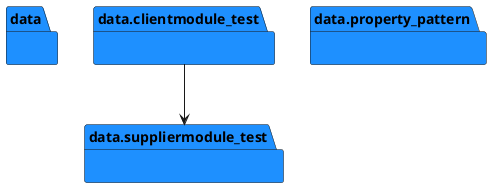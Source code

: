 @startuml packages_colorized
set namespaceSeparator none
package "data" as data #dodgerblue {

}
package "data.clientmodule_test" as data.clientmodule_test #dodgerblue {

}
package "data.property_pattern" as data.property_pattern #dodgerblue {

}
package "data.suppliermodule_test" as data.suppliermodule_test #dodgerblue {

}
data.clientmodule_test --> data.suppliermodule_test
@enduml
